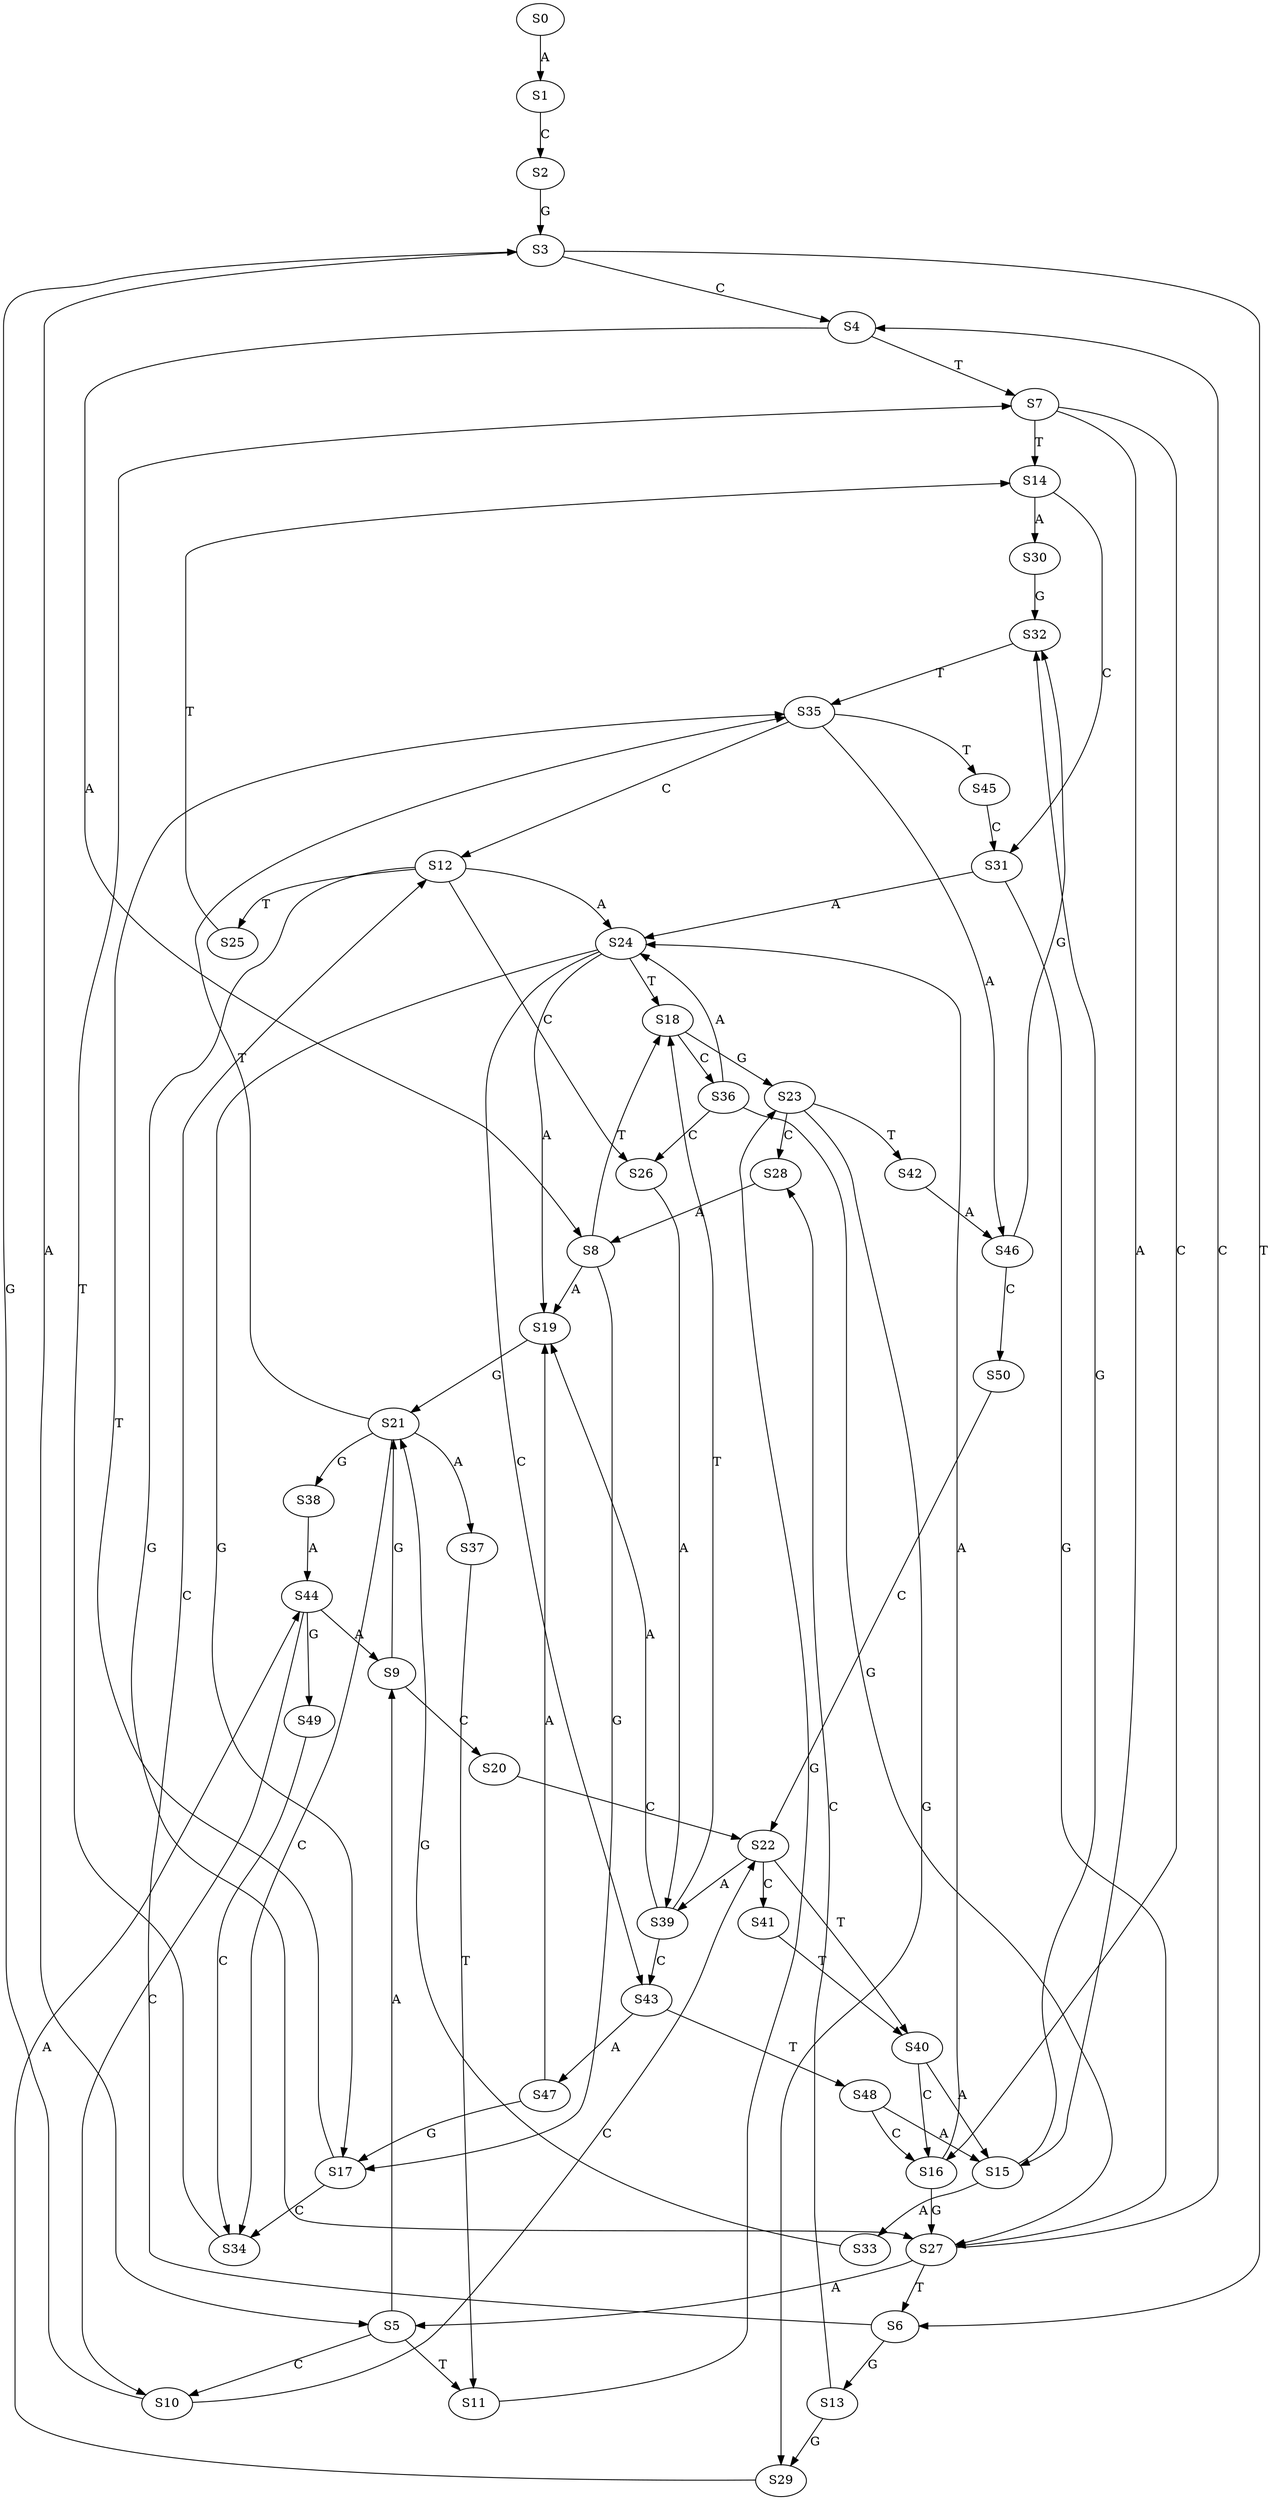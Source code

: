 strict digraph  {
	S0 -> S1 [ label = A ];
	S1 -> S2 [ label = C ];
	S2 -> S3 [ label = G ];
	S3 -> S4 [ label = C ];
	S3 -> S5 [ label = A ];
	S3 -> S6 [ label = T ];
	S4 -> S7 [ label = T ];
	S4 -> S8 [ label = A ];
	S5 -> S9 [ label = A ];
	S5 -> S10 [ label = C ];
	S5 -> S11 [ label = T ];
	S6 -> S12 [ label = C ];
	S6 -> S13 [ label = G ];
	S7 -> S14 [ label = T ];
	S7 -> S15 [ label = A ];
	S7 -> S16 [ label = C ];
	S8 -> S17 [ label = G ];
	S8 -> S18 [ label = T ];
	S8 -> S19 [ label = A ];
	S9 -> S20 [ label = C ];
	S9 -> S21 [ label = G ];
	S10 -> S3 [ label = G ];
	S10 -> S22 [ label = C ];
	S11 -> S23 [ label = G ];
	S12 -> S24 [ label = A ];
	S12 -> S25 [ label = T ];
	S12 -> S26 [ label = C ];
	S12 -> S27 [ label = G ];
	S13 -> S28 [ label = C ];
	S13 -> S29 [ label = G ];
	S14 -> S30 [ label = A ];
	S14 -> S31 [ label = C ];
	S15 -> S32 [ label = G ];
	S15 -> S33 [ label = A ];
	S16 -> S24 [ label = A ];
	S16 -> S27 [ label = G ];
	S17 -> S34 [ label = C ];
	S17 -> S35 [ label = T ];
	S18 -> S23 [ label = G ];
	S18 -> S36 [ label = C ];
	S19 -> S21 [ label = G ];
	S20 -> S22 [ label = C ];
	S21 -> S35 [ label = T ];
	S21 -> S37 [ label = A ];
	S21 -> S38 [ label = G ];
	S21 -> S34 [ label = C ];
	S22 -> S39 [ label = A ];
	S22 -> S40 [ label = T ];
	S22 -> S41 [ label = C ];
	S23 -> S28 [ label = C ];
	S23 -> S29 [ label = G ];
	S23 -> S42 [ label = T ];
	S24 -> S18 [ label = T ];
	S24 -> S17 [ label = G ];
	S24 -> S19 [ label = A ];
	S24 -> S43 [ label = C ];
	S25 -> S14 [ label = T ];
	S26 -> S39 [ label = A ];
	S27 -> S5 [ label = A ];
	S27 -> S6 [ label = T ];
	S27 -> S4 [ label = C ];
	S28 -> S8 [ label = A ];
	S29 -> S44 [ label = A ];
	S30 -> S32 [ label = G ];
	S31 -> S24 [ label = A ];
	S31 -> S27 [ label = G ];
	S32 -> S35 [ label = T ];
	S33 -> S21 [ label = G ];
	S34 -> S7 [ label = T ];
	S35 -> S12 [ label = C ];
	S35 -> S45 [ label = T ];
	S35 -> S46 [ label = A ];
	S36 -> S26 [ label = C ];
	S36 -> S27 [ label = G ];
	S36 -> S24 [ label = A ];
	S37 -> S11 [ label = T ];
	S38 -> S44 [ label = A ];
	S39 -> S19 [ label = A ];
	S39 -> S18 [ label = T ];
	S39 -> S43 [ label = C ];
	S40 -> S15 [ label = A ];
	S40 -> S16 [ label = C ];
	S41 -> S40 [ label = T ];
	S42 -> S46 [ label = A ];
	S43 -> S47 [ label = A ];
	S43 -> S48 [ label = T ];
	S44 -> S9 [ label = A ];
	S44 -> S10 [ label = C ];
	S44 -> S49 [ label = G ];
	S45 -> S31 [ label = C ];
	S46 -> S32 [ label = G ];
	S46 -> S50 [ label = C ];
	S47 -> S17 [ label = G ];
	S47 -> S19 [ label = A ];
	S48 -> S15 [ label = A ];
	S48 -> S16 [ label = C ];
	S49 -> S34 [ label = C ];
	S50 -> S22 [ label = C ];
}
